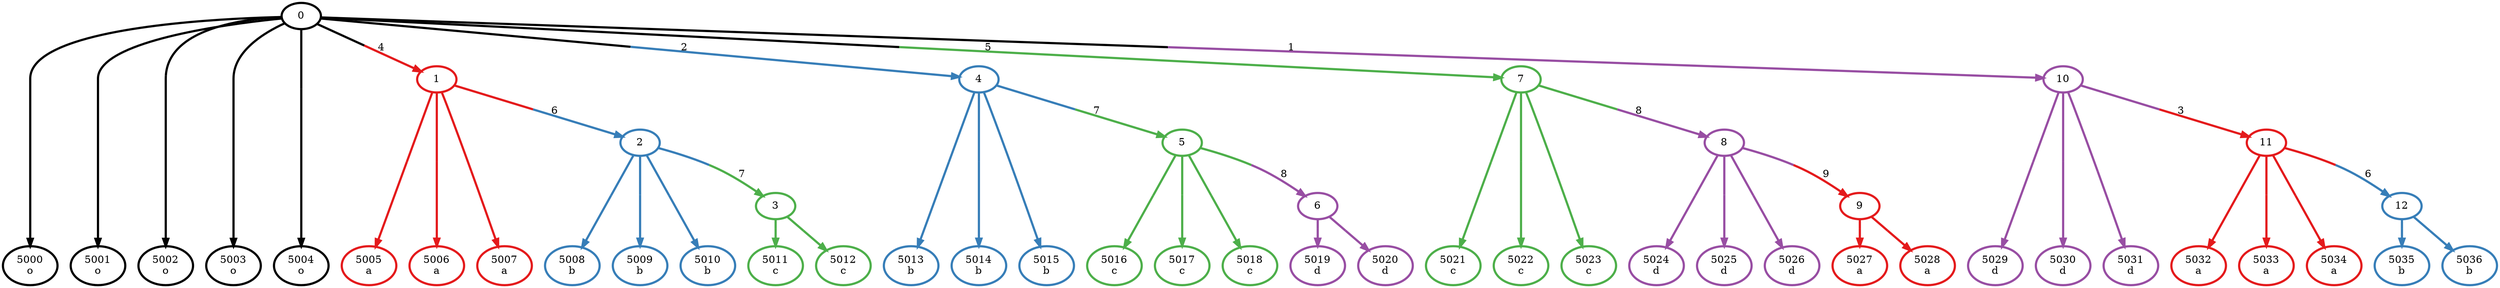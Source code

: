 digraph T {
	{
		rank=same
		0 [penwidth=3,colorscheme=set19,color=0,label="5000\no"]
		1 [penwidth=3,colorscheme=set19,color=0,label="5001\no"]
		2 [penwidth=3,colorscheme=set19,color=0,label="5002\no"]
		3 [penwidth=3,colorscheme=set19,color=0,label="5003\no"]
		4 [penwidth=3,colorscheme=set19,color=0,label="5004\no"]
		5 [penwidth=3,colorscheme=set19,color=1,label="5005\na"]
		6 [penwidth=3,colorscheme=set19,color=1,label="5006\na"]
		7 [penwidth=3,colorscheme=set19,color=1,label="5007\na"]
		8 [penwidth=3,colorscheme=set19,color=2,label="5013\nb"]
		9 [penwidth=3,colorscheme=set19,color=2,label="5014\nb"]
		10 [penwidth=3,colorscheme=set19,color=2,label="5015\nb"]
		11 [penwidth=3,colorscheme=set19,color=3,label="5021\nc"]
		12 [penwidth=3,colorscheme=set19,color=3,label="5022\nc"]
		13 [penwidth=3,colorscheme=set19,color=3,label="5023\nc"]
		14 [penwidth=3,colorscheme=set19,color=4,label="5029\nd"]
		15 [penwidth=3,colorscheme=set19,color=4,label="5030\nd"]
		16 [penwidth=3,colorscheme=set19,color=4,label="5031\nd"]
		17 [penwidth=3,colorscheme=set19,color=2,label="5008\nb"]
		18 [penwidth=3,colorscheme=set19,color=2,label="5009\nb"]
		19 [penwidth=3,colorscheme=set19,color=2,label="5010\nb"]
		20 [penwidth=3,colorscheme=set19,color=3,label="5011\nc"]
		21 [penwidth=3,colorscheme=set19,color=3,label="5012\nc"]
		22 [penwidth=3,colorscheme=set19,color=3,label="5016\nc"]
		23 [penwidth=3,colorscheme=set19,color=3,label="5017\nc"]
		24 [penwidth=3,colorscheme=set19,color=3,label="5018\nc"]
		25 [penwidth=3,colorscheme=set19,color=4,label="5019\nd"]
		26 [penwidth=3,colorscheme=set19,color=4,label="5020\nd"]
		27 [penwidth=3,colorscheme=set19,color=4,label="5024\nd"]
		28 [penwidth=3,colorscheme=set19,color=4,label="5025\nd"]
		29 [penwidth=3,colorscheme=set19,color=4,label="5026\nd"]
		30 [penwidth=3,colorscheme=set19,color=1,label="5027\na"]
		31 [penwidth=3,colorscheme=set19,color=1,label="5028\na"]
		32 [penwidth=3,colorscheme=set19,color=1,label="5032\na"]
		33 [penwidth=3,colorscheme=set19,color=1,label="5033\na"]
		34 [penwidth=3,colorscheme=set19,color=1,label="5034\na"]
		35 [penwidth=3,colorscheme=set19,color=2,label="5035\nb"]
		36 [penwidth=3,colorscheme=set19,color=2,label="5036\nb"]
	}
	37 [penwidth=3,colorscheme=set19,color=0,label="0"]
	38 [penwidth=3,colorscheme=set19,color=1,label="1"]
	39 [penwidth=3,colorscheme=set19,color=2,label="4"]
	40 [penwidth=3,colorscheme=set19,color=3,label="7"]
	41 [penwidth=3,colorscheme=set19,color=4,label="10"]
	42 [penwidth=3,colorscheme=set19,color=2,label="2"]
	43 [penwidth=3,colorscheme=set19,color=3,label="5"]
	44 [penwidth=3,colorscheme=set19,color=4,label="8"]
	45 [penwidth=3,colorscheme=set19,color=1,label="11"]
	46 [penwidth=3,colorscheme=set19,color=3,label="3"]
	47 [penwidth=3,colorscheme=set19,color=4,label="6"]
	48 [penwidth=3,colorscheme=set19,color=1,label="9"]
	49 [penwidth=3,colorscheme=set19,color=2,label="12"]
	37 -> 38 [penwidth=3,colorscheme=set19,color="0;0.5:1",label="4"]
	37 -> 39 [penwidth=3,colorscheme=set19,color="0;0.5:2",label="2"]
	37 -> 40 [penwidth=3,colorscheme=set19,color="0;0.5:3",label="5"]
	37 -> 41 [penwidth=3,colorscheme=set19,color="0;0.5:4",label="1"]
	37 -> 0 [penwidth=3,colorscheme=set19,color="0;0.5:0"]
	37 -> 1 [penwidth=3,colorscheme=set19,color="0;0.5:0"]
	37 -> 2 [penwidth=3,colorscheme=set19,color="0;0.5:0"]
	37 -> 3 [penwidth=3,colorscheme=set19,color="0;0.5:0"]
	37 -> 4 [penwidth=3,colorscheme=set19,color="0;0.5:0"]
	38 -> 42 [penwidth=3,colorscheme=set19,color="1;0.5:2",label="6"]
	38 -> 5 [penwidth=3,colorscheme=set19,color="1;0.5:1"]
	38 -> 6 [penwidth=3,colorscheme=set19,color="1;0.5:1"]
	38 -> 7 [penwidth=3,colorscheme=set19,color="1;0.5:1"]
	39 -> 43 [penwidth=3,colorscheme=set19,color="2;0.5:3",label="7"]
	39 -> 8 [penwidth=3,colorscheme=set19,color="2;0.5:2"]
	39 -> 9 [penwidth=3,colorscheme=set19,color="2;0.5:2"]
	39 -> 10 [penwidth=3,colorscheme=set19,color="2;0.5:2"]
	40 -> 44 [penwidth=3,colorscheme=set19,color="3;0.5:4",label="8"]
	40 -> 11 [penwidth=3,colorscheme=set19,color="3;0.5:3"]
	40 -> 12 [penwidth=3,colorscheme=set19,color="3;0.5:3"]
	40 -> 13 [penwidth=3,colorscheme=set19,color="3;0.5:3"]
	41 -> 45 [penwidth=3,colorscheme=set19,color="4;0.5:1",label="3"]
	41 -> 14 [penwidth=3,colorscheme=set19,color="4;0.5:4"]
	41 -> 15 [penwidth=3,colorscheme=set19,color="4;0.5:4"]
	41 -> 16 [penwidth=3,colorscheme=set19,color="4;0.5:4"]
	42 -> 46 [penwidth=3,colorscheme=set19,color="2;0.5:3",label="7"]
	42 -> 17 [penwidth=3,colorscheme=set19,color="2;0.5:2"]
	42 -> 18 [penwidth=3,colorscheme=set19,color="2;0.5:2"]
	42 -> 19 [penwidth=3,colorscheme=set19,color="2;0.5:2"]
	43 -> 47 [penwidth=3,colorscheme=set19,color="3;0.5:4",label="8"]
	43 -> 22 [penwidth=3,colorscheme=set19,color="3;0.5:3"]
	43 -> 23 [penwidth=3,colorscheme=set19,color="3;0.5:3"]
	43 -> 24 [penwidth=3,colorscheme=set19,color="3;0.5:3"]
	44 -> 48 [penwidth=3,colorscheme=set19,color="4;0.5:1",label="9"]
	44 -> 27 [penwidth=3,colorscheme=set19,color="4;0.5:4"]
	44 -> 28 [penwidth=3,colorscheme=set19,color="4;0.5:4"]
	44 -> 29 [penwidth=3,colorscheme=set19,color="4;0.5:4"]
	45 -> 49 [penwidth=3,colorscheme=set19,color="1;0.5:2",label="6"]
	45 -> 32 [penwidth=3,colorscheme=set19,color="1;0.5:1"]
	45 -> 33 [penwidth=3,colorscheme=set19,color="1;0.5:1"]
	45 -> 34 [penwidth=3,colorscheme=set19,color="1;0.5:1"]
	46 -> 20 [penwidth=3,colorscheme=set19,color="3;0.5:3"]
	46 -> 21 [penwidth=3,colorscheme=set19,color="3;0.5:3"]
	47 -> 25 [penwidth=3,colorscheme=set19,color="4;0.5:4"]
	47 -> 26 [penwidth=3,colorscheme=set19,color="4;0.5:4"]
	48 -> 30 [penwidth=3,colorscheme=set19,color="1;0.5:1"]
	48 -> 31 [penwidth=3,colorscheme=set19,color="1;0.5:1"]
	49 -> 35 [penwidth=3,colorscheme=set19,color="2;0.5:2"]
	49 -> 36 [penwidth=3,colorscheme=set19,color="2;0.5:2"]
}
